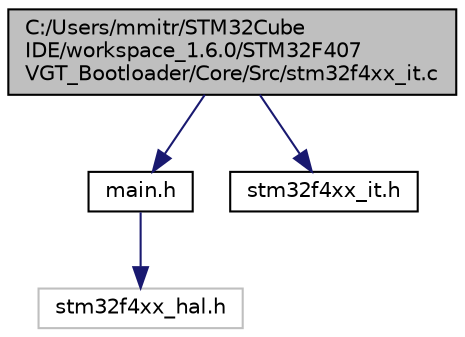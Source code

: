 digraph "C:/Users/mmitr/STM32CubeIDE/workspace_1.6.0/STM32F407VGT_Bootloader/Core/Src/stm32f4xx_it.c"
{
 // LATEX_PDF_SIZE
  edge [fontname="Helvetica",fontsize="10",labelfontname="Helvetica",labelfontsize="10"];
  node [fontname="Helvetica",fontsize="10",shape=record];
  Node1 [label="C:/Users/mmitr/STM32Cube\lIDE/workspace_1.6.0/STM32F407\lVGT_Bootloader/Core/Src/stm32f4xx_it.c",height=0.2,width=0.4,color="black", fillcolor="grey75", style="filled", fontcolor="black",tooltip="Interrupt Service Routines."];
  Node1 -> Node2 [color="midnightblue",fontsize="10",style="solid",fontname="Helvetica"];
  Node2 [label="main.h",height=0.2,width=0.4,color="black", fillcolor="white", style="filled",URL="$main_8h.html",tooltip=": Header for main.c file. This file contains the common defines of the application."];
  Node2 -> Node3 [color="midnightblue",fontsize="10",style="solid",fontname="Helvetica"];
  Node3 [label="stm32f4xx_hal.h",height=0.2,width=0.4,color="grey75", fillcolor="white", style="filled",tooltip=" "];
  Node1 -> Node4 [color="midnightblue",fontsize="10",style="solid",fontname="Helvetica"];
  Node4 [label="stm32f4xx_it.h",height=0.2,width=0.4,color="black", fillcolor="white", style="filled",URL="$stm32f4xx__it_8h.html",tooltip="This file contains the headers of the interrupt handlers."];
}
